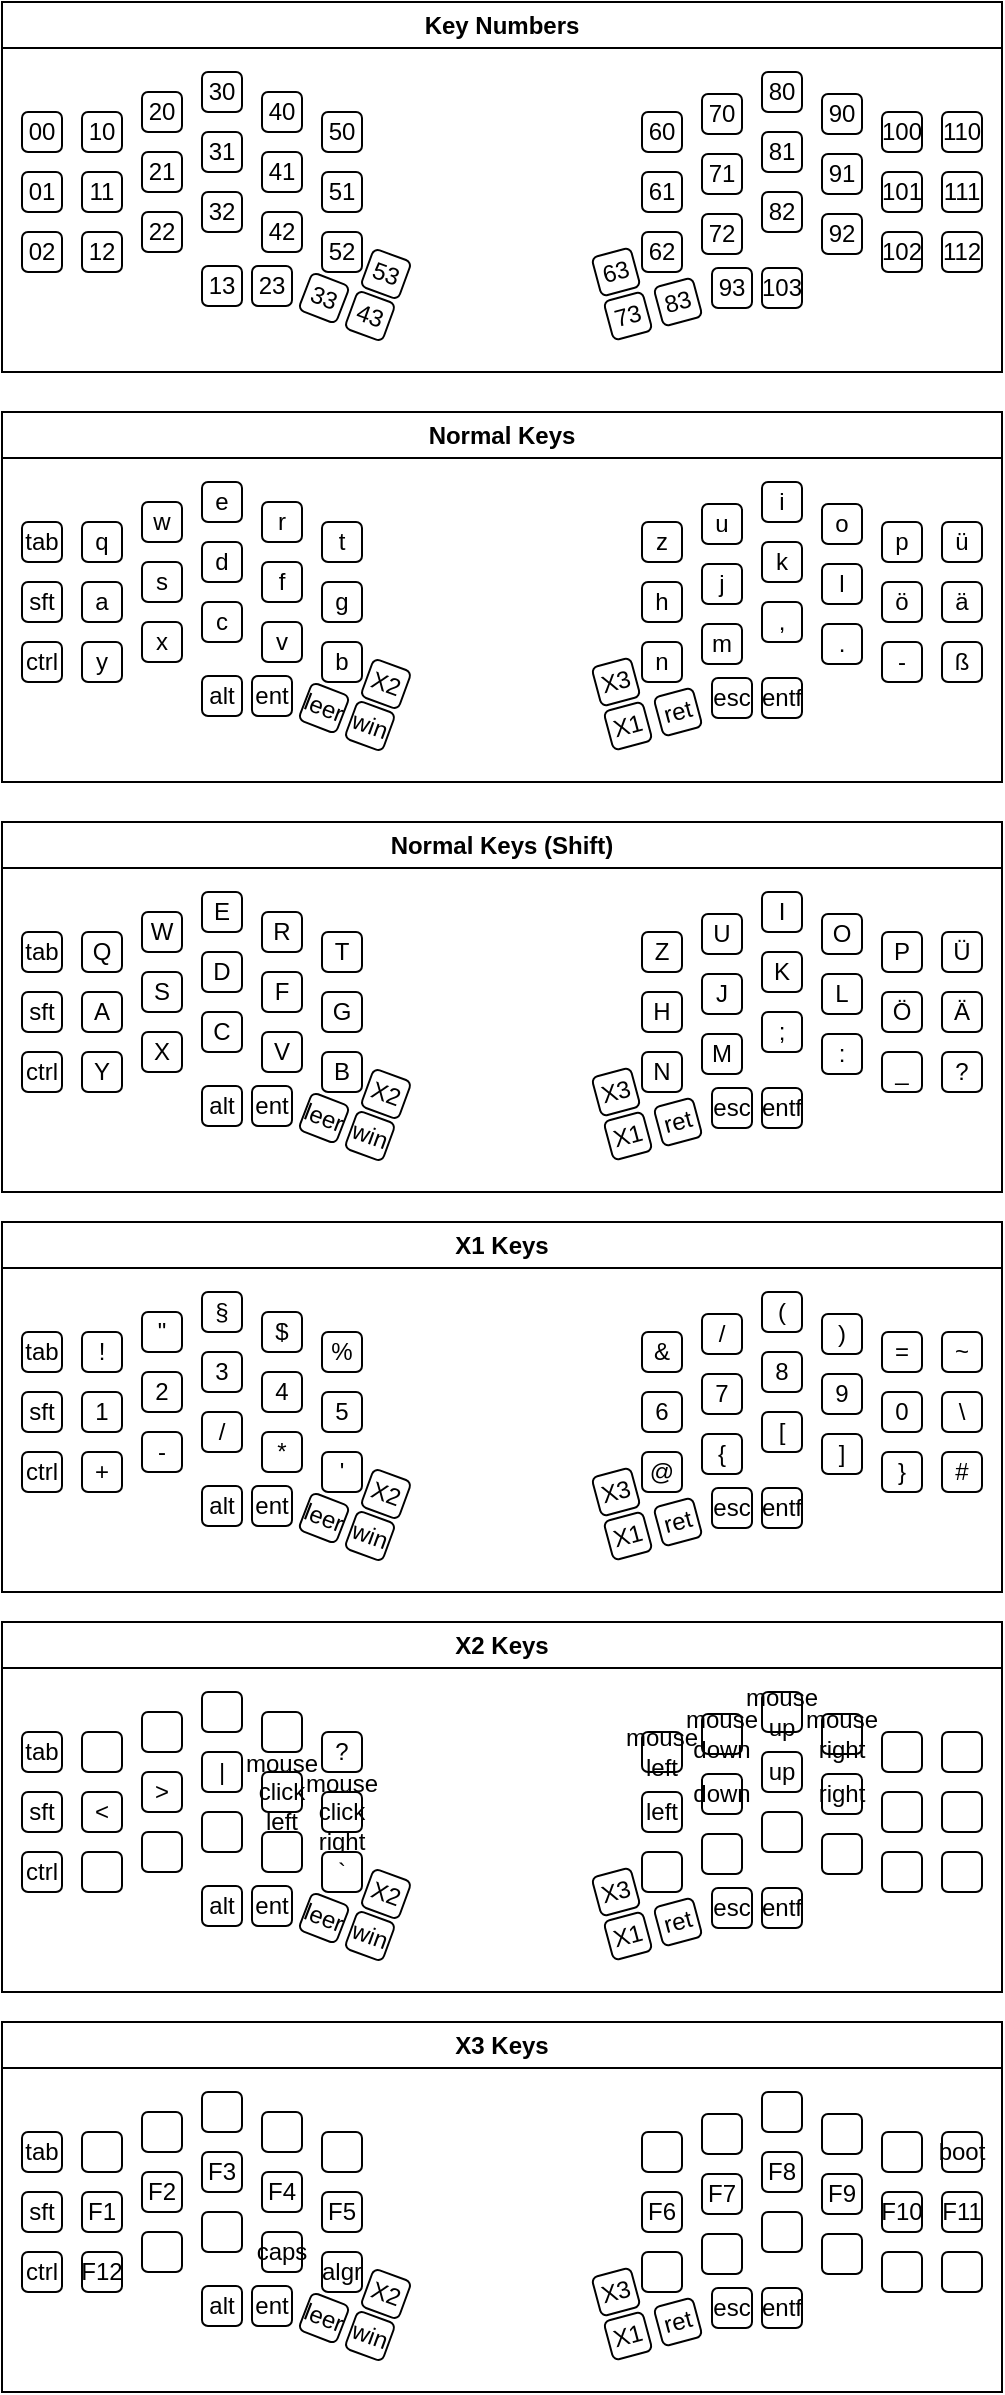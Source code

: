 <mxfile version="24.7.17">
  <diagram name="Seite-1" id="BwWSjgC5T47APvqHQiNK">
    <mxGraphModel dx="2312" dy="1229" grid="1" gridSize="10" guides="1" tooltips="1" connect="1" arrows="1" fold="1" page="1" pageScale="1" pageWidth="827" pageHeight="1169" math="0" shadow="0">
      <root>
        <mxCell id="0" />
        <mxCell id="1" parent="0" />
        <mxCell id="M8wt59Q788u70opCONE7-1" value="00" style="rounded=1;whiteSpace=wrap;html=1;" parent="1" vertex="1">
          <mxGeometry x="20" y="65" width="20" height="20" as="geometry" />
        </mxCell>
        <mxCell id="M8wt59Q788u70opCONE7-2" value="01" style="rounded=1;whiteSpace=wrap;html=1;" parent="1" vertex="1">
          <mxGeometry x="20" y="95" width="20" height="20" as="geometry" />
        </mxCell>
        <mxCell id="M8wt59Q788u70opCONE7-3" value="02" style="rounded=1;whiteSpace=wrap;html=1;" parent="1" vertex="1">
          <mxGeometry x="20" y="125" width="20" height="20" as="geometry" />
        </mxCell>
        <mxCell id="M8wt59Q788u70opCONE7-4" value="10" style="rounded=1;whiteSpace=wrap;html=1;" parent="1" vertex="1">
          <mxGeometry x="50" y="65" width="20" height="20" as="geometry" />
        </mxCell>
        <mxCell id="M8wt59Q788u70opCONE7-5" value="11" style="rounded=1;whiteSpace=wrap;html=1;" parent="1" vertex="1">
          <mxGeometry x="50" y="95" width="20" height="20" as="geometry" />
        </mxCell>
        <mxCell id="M8wt59Q788u70opCONE7-6" value="12" style="rounded=1;whiteSpace=wrap;html=1;" parent="1" vertex="1">
          <mxGeometry x="50" y="125" width="20" height="20" as="geometry" />
        </mxCell>
        <mxCell id="M8wt59Q788u70opCONE7-7" value="20" style="rounded=1;whiteSpace=wrap;html=1;" parent="1" vertex="1">
          <mxGeometry x="80" y="55" width="20" height="20" as="geometry" />
        </mxCell>
        <mxCell id="M8wt59Q788u70opCONE7-8" value="21" style="rounded=1;whiteSpace=wrap;html=1;" parent="1" vertex="1">
          <mxGeometry x="80" y="85" width="20" height="20" as="geometry" />
        </mxCell>
        <mxCell id="M8wt59Q788u70opCONE7-9" value="22" style="rounded=1;whiteSpace=wrap;html=1;" parent="1" vertex="1">
          <mxGeometry x="80" y="115" width="20" height="20" as="geometry" />
        </mxCell>
        <mxCell id="M8wt59Q788u70opCONE7-10" value="30" style="rounded=1;whiteSpace=wrap;html=1;" parent="1" vertex="1">
          <mxGeometry x="110" y="45" width="20" height="20" as="geometry" />
        </mxCell>
        <mxCell id="M8wt59Q788u70opCONE7-11" value="31" style="rounded=1;whiteSpace=wrap;html=1;" parent="1" vertex="1">
          <mxGeometry x="110" y="75" width="20" height="20" as="geometry" />
        </mxCell>
        <mxCell id="M8wt59Q788u70opCONE7-12" value="32" style="rounded=1;whiteSpace=wrap;html=1;" parent="1" vertex="1">
          <mxGeometry x="110" y="105" width="20" height="20" as="geometry" />
        </mxCell>
        <mxCell id="M8wt59Q788u70opCONE7-13" value="40" style="rounded=1;whiteSpace=wrap;html=1;" parent="1" vertex="1">
          <mxGeometry x="140" y="55" width="20" height="20" as="geometry" />
        </mxCell>
        <mxCell id="M8wt59Q788u70opCONE7-14" value="41" style="rounded=1;whiteSpace=wrap;html=1;" parent="1" vertex="1">
          <mxGeometry x="140" y="85" width="20" height="20" as="geometry" />
        </mxCell>
        <mxCell id="M8wt59Q788u70opCONE7-15" value="42" style="rounded=1;whiteSpace=wrap;html=1;" parent="1" vertex="1">
          <mxGeometry x="140" y="115" width="20" height="20" as="geometry" />
        </mxCell>
        <mxCell id="M8wt59Q788u70opCONE7-16" value="50" style="rounded=1;whiteSpace=wrap;html=1;" parent="1" vertex="1">
          <mxGeometry x="170" y="65" width="20" height="20" as="geometry" />
        </mxCell>
        <mxCell id="M8wt59Q788u70opCONE7-17" value="51" style="rounded=1;whiteSpace=wrap;html=1;" parent="1" vertex="1">
          <mxGeometry x="170" y="95" width="20" height="20" as="geometry" />
        </mxCell>
        <mxCell id="M8wt59Q788u70opCONE7-18" value="52" style="rounded=1;whiteSpace=wrap;html=1;" parent="1" vertex="1">
          <mxGeometry x="170" y="125" width="20" height="20" as="geometry" />
        </mxCell>
        <mxCell id="43rrnaiXcnSbrRM4kopp-1" value="53" style="rounded=1;whiteSpace=wrap;html=1;rotation=20.1;" parent="1" vertex="1">
          <mxGeometry x="192" y="136" width="20" height="20" as="geometry" />
        </mxCell>
        <mxCell id="43rrnaiXcnSbrRM4kopp-2" value="33" style="rounded=1;whiteSpace=wrap;html=1;rotation=21.1;" parent="1" vertex="1">
          <mxGeometry x="161" y="148" width="20" height="20" as="geometry" />
        </mxCell>
        <mxCell id="43rrnaiXcnSbrRM4kopp-3" value="43" style="rounded=1;whiteSpace=wrap;html=1;rotation=20.1;" parent="1" vertex="1">
          <mxGeometry x="184" y="157" width="20" height="20" as="geometry" />
        </mxCell>
        <mxCell id="43rrnaiXcnSbrRM4kopp-4" value="23" style="rounded=1;whiteSpace=wrap;html=1;rotation=0;" parent="1" vertex="1">
          <mxGeometry x="135" y="142" width="20" height="20" as="geometry" />
        </mxCell>
        <mxCell id="43rrnaiXcnSbrRM4kopp-5" value="13" style="rounded=1;whiteSpace=wrap;html=1;rotation=0;" parent="1" vertex="1">
          <mxGeometry x="110" y="142" width="20" height="20" as="geometry" />
        </mxCell>
        <mxCell id="43rrnaiXcnSbrRM4kopp-6" value="100" style="rounded=1;whiteSpace=wrap;html=1;movable=1;resizable=1;rotatable=1;deletable=1;editable=1;locked=0;connectable=1;" parent="1" vertex="1">
          <mxGeometry x="450" y="65" width="20" height="20" as="geometry" />
        </mxCell>
        <mxCell id="43rrnaiXcnSbrRM4kopp-7" value="101" style="rounded=1;whiteSpace=wrap;html=1;movable=1;resizable=1;rotatable=1;deletable=1;editable=1;locked=0;connectable=1;" parent="1" vertex="1">
          <mxGeometry x="450" y="95" width="20" height="20" as="geometry" />
        </mxCell>
        <mxCell id="43rrnaiXcnSbrRM4kopp-8" value="102" style="rounded=1;whiteSpace=wrap;html=1;movable=1;resizable=1;rotatable=1;deletable=1;editable=1;locked=0;connectable=1;" parent="1" vertex="1">
          <mxGeometry x="450" y="125" width="20" height="20" as="geometry" />
        </mxCell>
        <mxCell id="43rrnaiXcnSbrRM4kopp-9" value="110" style="rounded=1;whiteSpace=wrap;html=1;movable=1;resizable=1;rotatable=1;deletable=1;editable=1;locked=0;connectable=1;" parent="1" vertex="1">
          <mxGeometry x="480" y="65" width="20" height="20" as="geometry" />
        </mxCell>
        <mxCell id="43rrnaiXcnSbrRM4kopp-10" value="111" style="rounded=1;whiteSpace=wrap;html=1;movable=1;resizable=1;rotatable=1;deletable=1;editable=1;locked=0;connectable=1;" parent="1" vertex="1">
          <mxGeometry x="480" y="95" width="20" height="20" as="geometry" />
        </mxCell>
        <mxCell id="43rrnaiXcnSbrRM4kopp-11" value="112" style="rounded=1;whiteSpace=wrap;html=1;movable=1;resizable=1;rotatable=1;deletable=1;editable=1;locked=0;connectable=1;" parent="1" vertex="1">
          <mxGeometry x="480" y="125" width="20" height="20" as="geometry" />
        </mxCell>
        <mxCell id="43rrnaiXcnSbrRM4kopp-29" value="90" style="rounded=1;whiteSpace=wrap;html=1;movable=1;resizable=1;rotatable=1;deletable=1;editable=1;locked=0;connectable=1;" parent="1" vertex="1">
          <mxGeometry x="420" y="56" width="20" height="20" as="geometry" />
        </mxCell>
        <mxCell id="43rrnaiXcnSbrRM4kopp-30" value="91" style="rounded=1;whiteSpace=wrap;html=1;movable=1;resizable=1;rotatable=1;deletable=1;editable=1;locked=0;connectable=1;" parent="1" vertex="1">
          <mxGeometry x="420" y="86" width="20" height="20" as="geometry" />
        </mxCell>
        <mxCell id="43rrnaiXcnSbrRM4kopp-31" value="92" style="rounded=1;whiteSpace=wrap;html=1;movable=1;resizable=1;rotatable=1;deletable=1;editable=1;locked=0;connectable=1;" parent="1" vertex="1">
          <mxGeometry x="420" y="116" width="20" height="20" as="geometry" />
        </mxCell>
        <mxCell id="43rrnaiXcnSbrRM4kopp-32" value="80" style="rounded=1;whiteSpace=wrap;html=1;movable=1;resizable=1;rotatable=1;deletable=1;editable=1;locked=0;connectable=1;" parent="1" vertex="1">
          <mxGeometry x="390" y="45" width="20" height="20" as="geometry" />
        </mxCell>
        <mxCell id="43rrnaiXcnSbrRM4kopp-33" value="81" style="rounded=1;whiteSpace=wrap;html=1;movable=1;resizable=1;rotatable=1;deletable=1;editable=1;locked=0;connectable=1;" parent="1" vertex="1">
          <mxGeometry x="390" y="75" width="20" height="20" as="geometry" />
        </mxCell>
        <mxCell id="43rrnaiXcnSbrRM4kopp-34" value="82" style="rounded=1;whiteSpace=wrap;html=1;movable=1;resizable=1;rotatable=1;deletable=1;editable=1;locked=0;connectable=1;" parent="1" vertex="1">
          <mxGeometry x="390" y="105" width="20" height="20" as="geometry" />
        </mxCell>
        <mxCell id="43rrnaiXcnSbrRM4kopp-35" value="70" style="rounded=1;whiteSpace=wrap;html=1;movable=1;resizable=1;rotatable=1;deletable=1;editable=1;locked=0;connectable=1;" parent="1" vertex="1">
          <mxGeometry x="360" y="56" width="20" height="20" as="geometry" />
        </mxCell>
        <mxCell id="43rrnaiXcnSbrRM4kopp-36" value="71" style="rounded=1;whiteSpace=wrap;html=1;movable=1;resizable=1;rotatable=1;deletable=1;editable=1;locked=0;connectable=1;" parent="1" vertex="1">
          <mxGeometry x="360" y="86" width="20" height="20" as="geometry" />
        </mxCell>
        <mxCell id="43rrnaiXcnSbrRM4kopp-37" value="72" style="rounded=1;whiteSpace=wrap;html=1;movable=1;resizable=1;rotatable=1;deletable=1;editable=1;locked=0;connectable=1;" parent="1" vertex="1">
          <mxGeometry x="360" y="116" width="20" height="20" as="geometry" />
        </mxCell>
        <mxCell id="43rrnaiXcnSbrRM4kopp-38" value="60" style="rounded=1;whiteSpace=wrap;html=1;movable=1;resizable=1;rotatable=1;deletable=1;editable=1;locked=0;connectable=1;" parent="1" vertex="1">
          <mxGeometry x="330" y="65" width="20" height="20" as="geometry" />
        </mxCell>
        <mxCell id="43rrnaiXcnSbrRM4kopp-39" value="61" style="rounded=1;whiteSpace=wrap;html=1;movable=1;resizable=1;rotatable=1;deletable=1;editable=1;locked=0;connectable=1;" parent="1" vertex="1">
          <mxGeometry x="330" y="95" width="20" height="20" as="geometry" />
        </mxCell>
        <mxCell id="43rrnaiXcnSbrRM4kopp-40" value="62" style="rounded=1;whiteSpace=wrap;html=1;movable=1;resizable=1;rotatable=1;deletable=1;editable=1;locked=0;connectable=1;" parent="1" vertex="1">
          <mxGeometry x="330" y="125" width="20" height="20" as="geometry" />
        </mxCell>
        <mxCell id="43rrnaiXcnSbrRM4kopp-41" value="63" style="rounded=1;whiteSpace=wrap;html=1;movable=1;resizable=1;rotatable=1;deletable=1;editable=1;locked=0;connectable=1;rotation=-15;" parent="1" vertex="1">
          <mxGeometry x="307" y="135" width="20" height="20" as="geometry" />
        </mxCell>
        <mxCell id="43rrnaiXcnSbrRM4kopp-42" value="73" style="rounded=1;whiteSpace=wrap;html=1;movable=1;resizable=1;rotatable=1;deletable=1;editable=1;locked=0;connectable=1;rotation=-15;" parent="1" vertex="1">
          <mxGeometry x="313" y="157" width="20" height="20" as="geometry" />
        </mxCell>
        <mxCell id="43rrnaiXcnSbrRM4kopp-43" value="83" style="rounded=1;whiteSpace=wrap;html=1;movable=1;resizable=1;rotatable=1;deletable=1;editable=1;locked=0;connectable=1;rotation=-15;" parent="1" vertex="1">
          <mxGeometry x="338" y="150" width="20" height="20" as="geometry" />
        </mxCell>
        <mxCell id="43rrnaiXcnSbrRM4kopp-44" value="93" style="rounded=1;whiteSpace=wrap;html=1;movable=1;resizable=1;rotatable=1;deletable=1;editable=1;locked=0;connectable=1;rotation=0;" parent="1" vertex="1">
          <mxGeometry x="365" y="143" width="20" height="20" as="geometry" />
        </mxCell>
        <mxCell id="43rrnaiXcnSbrRM4kopp-45" value="103" style="rounded=1;whiteSpace=wrap;html=1;movable=1;resizable=1;rotatable=1;deletable=1;editable=1;locked=0;connectable=1;rotation=0;" parent="1" vertex="1">
          <mxGeometry x="390" y="143" width="20" height="20" as="geometry" />
        </mxCell>
        <mxCell id="43rrnaiXcnSbrRM4kopp-47" value="Key Numbers" style="swimlane;whiteSpace=wrap;html=1;" parent="1" vertex="1">
          <mxGeometry x="10" y="10" width="500" height="185" as="geometry" />
        </mxCell>
        <mxCell id="43rrnaiXcnSbrRM4kopp-49" value="tab" style="rounded=1;whiteSpace=wrap;html=1;" parent="1" vertex="1">
          <mxGeometry x="20" y="270" width="20" height="20" as="geometry" />
        </mxCell>
        <mxCell id="43rrnaiXcnSbrRM4kopp-50" value="sft" style="rounded=1;whiteSpace=wrap;html=1;" parent="1" vertex="1">
          <mxGeometry x="20" y="300" width="20" height="20" as="geometry" />
        </mxCell>
        <mxCell id="43rrnaiXcnSbrRM4kopp-51" value="ctrl" style="rounded=1;whiteSpace=wrap;html=1;" parent="1" vertex="1">
          <mxGeometry x="20" y="330" width="20" height="20" as="geometry" />
        </mxCell>
        <mxCell id="43rrnaiXcnSbrRM4kopp-52" value="q" style="rounded=1;whiteSpace=wrap;html=1;" parent="1" vertex="1">
          <mxGeometry x="50" y="270" width="20" height="20" as="geometry" />
        </mxCell>
        <mxCell id="43rrnaiXcnSbrRM4kopp-53" value="a" style="rounded=1;whiteSpace=wrap;html=1;" parent="1" vertex="1">
          <mxGeometry x="50" y="300" width="20" height="20" as="geometry" />
        </mxCell>
        <mxCell id="43rrnaiXcnSbrRM4kopp-54" value="y" style="rounded=1;whiteSpace=wrap;html=1;" parent="1" vertex="1">
          <mxGeometry x="50" y="330" width="20" height="20" as="geometry" />
        </mxCell>
        <mxCell id="43rrnaiXcnSbrRM4kopp-55" value="w" style="rounded=1;whiteSpace=wrap;html=1;" parent="1" vertex="1">
          <mxGeometry x="80" y="260" width="20" height="20" as="geometry" />
        </mxCell>
        <mxCell id="43rrnaiXcnSbrRM4kopp-56" value="s" style="rounded=1;whiteSpace=wrap;html=1;" parent="1" vertex="1">
          <mxGeometry x="80" y="290" width="20" height="20" as="geometry" />
        </mxCell>
        <mxCell id="43rrnaiXcnSbrRM4kopp-57" value="x" style="rounded=1;whiteSpace=wrap;html=1;" parent="1" vertex="1">
          <mxGeometry x="80" y="320" width="20" height="20" as="geometry" />
        </mxCell>
        <mxCell id="43rrnaiXcnSbrRM4kopp-58" value="e" style="rounded=1;whiteSpace=wrap;html=1;" parent="1" vertex="1">
          <mxGeometry x="110" y="250" width="20" height="20" as="geometry" />
        </mxCell>
        <mxCell id="43rrnaiXcnSbrRM4kopp-59" value="d" style="rounded=1;whiteSpace=wrap;html=1;" parent="1" vertex="1">
          <mxGeometry x="110" y="280" width="20" height="20" as="geometry" />
        </mxCell>
        <mxCell id="43rrnaiXcnSbrRM4kopp-60" value="c" style="rounded=1;whiteSpace=wrap;html=1;" parent="1" vertex="1">
          <mxGeometry x="110" y="310" width="20" height="20" as="geometry" />
        </mxCell>
        <mxCell id="43rrnaiXcnSbrRM4kopp-61" value="r" style="rounded=1;whiteSpace=wrap;html=1;" parent="1" vertex="1">
          <mxGeometry x="140" y="260" width="20" height="20" as="geometry" />
        </mxCell>
        <mxCell id="43rrnaiXcnSbrRM4kopp-62" value="f" style="rounded=1;whiteSpace=wrap;html=1;" parent="1" vertex="1">
          <mxGeometry x="140" y="290" width="20" height="20" as="geometry" />
        </mxCell>
        <mxCell id="43rrnaiXcnSbrRM4kopp-63" value="v" style="rounded=1;whiteSpace=wrap;html=1;" parent="1" vertex="1">
          <mxGeometry x="140" y="320" width="20" height="20" as="geometry" />
        </mxCell>
        <mxCell id="43rrnaiXcnSbrRM4kopp-64" value="t" style="rounded=1;whiteSpace=wrap;html=1;" parent="1" vertex="1">
          <mxGeometry x="170" y="270" width="20" height="20" as="geometry" />
        </mxCell>
        <mxCell id="43rrnaiXcnSbrRM4kopp-65" value="g" style="rounded=1;whiteSpace=wrap;html=1;" parent="1" vertex="1">
          <mxGeometry x="170" y="300" width="20" height="20" as="geometry" />
        </mxCell>
        <mxCell id="43rrnaiXcnSbrRM4kopp-66" value="b" style="rounded=1;whiteSpace=wrap;html=1;" parent="1" vertex="1">
          <mxGeometry x="170" y="330" width="20" height="20" as="geometry" />
        </mxCell>
        <mxCell id="43rrnaiXcnSbrRM4kopp-67" value="X2" style="rounded=1;whiteSpace=wrap;html=1;rotation=20.1;" parent="1" vertex="1">
          <mxGeometry x="192" y="341" width="20" height="20" as="geometry" />
        </mxCell>
        <mxCell id="43rrnaiXcnSbrRM4kopp-68" value="leer" style="rounded=1;whiteSpace=wrap;html=1;rotation=21.1;" parent="1" vertex="1">
          <mxGeometry x="161" y="353" width="20" height="20" as="geometry" />
        </mxCell>
        <mxCell id="43rrnaiXcnSbrRM4kopp-69" value="win" style="rounded=1;whiteSpace=wrap;html=1;rotation=20.1;" parent="1" vertex="1">
          <mxGeometry x="184" y="362" width="20" height="20" as="geometry" />
        </mxCell>
        <mxCell id="43rrnaiXcnSbrRM4kopp-70" value="ent" style="rounded=1;whiteSpace=wrap;html=1;rotation=0;" parent="1" vertex="1">
          <mxGeometry x="135" y="347" width="20" height="20" as="geometry" />
        </mxCell>
        <mxCell id="43rrnaiXcnSbrRM4kopp-71" value="alt" style="rounded=1;whiteSpace=wrap;html=1;rotation=0;" parent="1" vertex="1">
          <mxGeometry x="110" y="347" width="20" height="20" as="geometry" />
        </mxCell>
        <mxCell id="43rrnaiXcnSbrRM4kopp-72" value="p" style="rounded=1;whiteSpace=wrap;html=1;movable=1;resizable=1;rotatable=1;deletable=1;editable=1;locked=0;connectable=1;" parent="1" vertex="1">
          <mxGeometry x="450" y="270" width="20" height="20" as="geometry" />
        </mxCell>
        <mxCell id="43rrnaiXcnSbrRM4kopp-73" value="ö" style="rounded=1;whiteSpace=wrap;html=1;movable=1;resizable=1;rotatable=1;deletable=1;editable=1;locked=0;connectable=1;" parent="1" vertex="1">
          <mxGeometry x="450" y="300" width="20" height="20" as="geometry" />
        </mxCell>
        <mxCell id="43rrnaiXcnSbrRM4kopp-74" value="-" style="rounded=1;whiteSpace=wrap;html=1;movable=1;resizable=1;rotatable=1;deletable=1;editable=1;locked=0;connectable=1;" parent="1" vertex="1">
          <mxGeometry x="450" y="330" width="20" height="20" as="geometry" />
        </mxCell>
        <mxCell id="43rrnaiXcnSbrRM4kopp-75" value="ü" style="rounded=1;whiteSpace=wrap;html=1;movable=1;resizable=1;rotatable=1;deletable=1;editable=1;locked=0;connectable=1;" parent="1" vertex="1">
          <mxGeometry x="480" y="270" width="20" height="20" as="geometry" />
        </mxCell>
        <mxCell id="43rrnaiXcnSbrRM4kopp-76" value="ä" style="rounded=1;whiteSpace=wrap;html=1;movable=1;resizable=1;rotatable=1;deletable=1;editable=1;locked=0;connectable=1;" parent="1" vertex="1">
          <mxGeometry x="480" y="300" width="20" height="20" as="geometry" />
        </mxCell>
        <mxCell id="43rrnaiXcnSbrRM4kopp-77" value="ß" style="rounded=1;whiteSpace=wrap;html=1;movable=1;resizable=1;rotatable=1;deletable=1;editable=1;locked=0;connectable=1;" parent="1" vertex="1">
          <mxGeometry x="480" y="330" width="20" height="20" as="geometry" />
        </mxCell>
        <mxCell id="43rrnaiXcnSbrRM4kopp-78" value="o" style="rounded=1;whiteSpace=wrap;html=1;movable=1;resizable=1;rotatable=1;deletable=1;editable=1;locked=0;connectable=1;" parent="1" vertex="1">
          <mxGeometry x="420" y="261" width="20" height="20" as="geometry" />
        </mxCell>
        <mxCell id="43rrnaiXcnSbrRM4kopp-79" value="l" style="rounded=1;whiteSpace=wrap;html=1;movable=1;resizable=1;rotatable=1;deletable=1;editable=1;locked=0;connectable=1;" parent="1" vertex="1">
          <mxGeometry x="420" y="291" width="20" height="20" as="geometry" />
        </mxCell>
        <mxCell id="43rrnaiXcnSbrRM4kopp-80" value="." style="rounded=1;whiteSpace=wrap;html=1;movable=1;resizable=1;rotatable=1;deletable=1;editable=1;locked=0;connectable=1;" parent="1" vertex="1">
          <mxGeometry x="420" y="321" width="20" height="20" as="geometry" />
        </mxCell>
        <mxCell id="43rrnaiXcnSbrRM4kopp-81" value="i" style="rounded=1;whiteSpace=wrap;html=1;movable=1;resizable=1;rotatable=1;deletable=1;editable=1;locked=0;connectable=1;" parent="1" vertex="1">
          <mxGeometry x="390" y="250" width="20" height="20" as="geometry" />
        </mxCell>
        <mxCell id="43rrnaiXcnSbrRM4kopp-82" value="k" style="rounded=1;whiteSpace=wrap;html=1;movable=1;resizable=1;rotatable=1;deletable=1;editable=1;locked=0;connectable=1;" parent="1" vertex="1">
          <mxGeometry x="390" y="280" width="20" height="20" as="geometry" />
        </mxCell>
        <mxCell id="43rrnaiXcnSbrRM4kopp-83" value="," style="rounded=1;whiteSpace=wrap;html=1;movable=1;resizable=1;rotatable=1;deletable=1;editable=1;locked=0;connectable=1;" parent="1" vertex="1">
          <mxGeometry x="390" y="310" width="20" height="20" as="geometry" />
        </mxCell>
        <mxCell id="43rrnaiXcnSbrRM4kopp-84" value="u" style="rounded=1;whiteSpace=wrap;html=1;movable=1;resizable=1;rotatable=1;deletable=1;editable=1;locked=0;connectable=1;" parent="1" vertex="1">
          <mxGeometry x="360" y="261" width="20" height="20" as="geometry" />
        </mxCell>
        <mxCell id="43rrnaiXcnSbrRM4kopp-85" value="j" style="rounded=1;whiteSpace=wrap;html=1;movable=1;resizable=1;rotatable=1;deletable=1;editable=1;locked=0;connectable=1;" parent="1" vertex="1">
          <mxGeometry x="360" y="291" width="20" height="20" as="geometry" />
        </mxCell>
        <mxCell id="43rrnaiXcnSbrRM4kopp-86" value="m" style="rounded=1;whiteSpace=wrap;html=1;movable=1;resizable=1;rotatable=1;deletable=1;editable=1;locked=0;connectable=1;" parent="1" vertex="1">
          <mxGeometry x="360" y="321" width="20" height="20" as="geometry" />
        </mxCell>
        <mxCell id="43rrnaiXcnSbrRM4kopp-87" value="z" style="rounded=1;whiteSpace=wrap;html=1;movable=1;resizable=1;rotatable=1;deletable=1;editable=1;locked=0;connectable=1;" parent="1" vertex="1">
          <mxGeometry x="330" y="270" width="20" height="20" as="geometry" />
        </mxCell>
        <mxCell id="43rrnaiXcnSbrRM4kopp-88" value="h" style="rounded=1;whiteSpace=wrap;html=1;movable=1;resizable=1;rotatable=1;deletable=1;editable=1;locked=0;connectable=1;" parent="1" vertex="1">
          <mxGeometry x="330" y="300" width="20" height="20" as="geometry" />
        </mxCell>
        <mxCell id="43rrnaiXcnSbrRM4kopp-89" value="n" style="rounded=1;whiteSpace=wrap;html=1;movable=1;resizable=1;rotatable=1;deletable=1;editable=1;locked=0;connectable=1;" parent="1" vertex="1">
          <mxGeometry x="330" y="330" width="20" height="20" as="geometry" />
        </mxCell>
        <mxCell id="43rrnaiXcnSbrRM4kopp-90" value="X3" style="rounded=1;whiteSpace=wrap;html=1;movable=1;resizable=1;rotatable=1;deletable=1;editable=1;locked=0;connectable=1;rotation=-15;" parent="1" vertex="1">
          <mxGeometry x="307" y="340" width="20" height="20" as="geometry" />
        </mxCell>
        <mxCell id="43rrnaiXcnSbrRM4kopp-91" value="X1" style="rounded=1;whiteSpace=wrap;html=1;movable=1;resizable=1;rotatable=1;deletable=1;editable=1;locked=0;connectable=1;rotation=-15;" parent="1" vertex="1">
          <mxGeometry x="313" y="362" width="20" height="20" as="geometry" />
        </mxCell>
        <mxCell id="43rrnaiXcnSbrRM4kopp-92" value="ret" style="rounded=1;whiteSpace=wrap;html=1;movable=1;resizable=1;rotatable=1;deletable=1;editable=1;locked=0;connectable=1;rotation=-15;" parent="1" vertex="1">
          <mxGeometry x="338" y="355" width="20" height="20" as="geometry" />
        </mxCell>
        <mxCell id="43rrnaiXcnSbrRM4kopp-93" value="esc" style="rounded=1;whiteSpace=wrap;html=1;movable=1;resizable=1;rotatable=1;deletable=1;editable=1;locked=0;connectable=1;rotation=0;" parent="1" vertex="1">
          <mxGeometry x="365" y="348" width="20" height="20" as="geometry" />
        </mxCell>
        <mxCell id="43rrnaiXcnSbrRM4kopp-94" value="entf" style="rounded=1;whiteSpace=wrap;html=1;movable=1;resizable=1;rotatable=1;deletable=1;editable=1;locked=0;connectable=1;rotation=0;" parent="1" vertex="1">
          <mxGeometry x="390" y="348" width="20" height="20" as="geometry" />
        </mxCell>
        <mxCell id="43rrnaiXcnSbrRM4kopp-95" value="Normal Keys" style="swimlane;whiteSpace=wrap;html=1;" parent="1" vertex="1">
          <mxGeometry x="10" y="215" width="500" height="185" as="geometry" />
        </mxCell>
        <mxCell id="43rrnaiXcnSbrRM4kopp-98" value="tab" style="rounded=1;whiteSpace=wrap;html=1;" parent="1" vertex="1">
          <mxGeometry x="20" y="475" width="20" height="20" as="geometry" />
        </mxCell>
        <mxCell id="43rrnaiXcnSbrRM4kopp-99" value="sft" style="rounded=1;whiteSpace=wrap;html=1;" parent="1" vertex="1">
          <mxGeometry x="20" y="505" width="20" height="20" as="geometry" />
        </mxCell>
        <mxCell id="43rrnaiXcnSbrRM4kopp-100" value="ctrl" style="rounded=1;whiteSpace=wrap;html=1;" parent="1" vertex="1">
          <mxGeometry x="20" y="535" width="20" height="20" as="geometry" />
        </mxCell>
        <mxCell id="43rrnaiXcnSbrRM4kopp-101" value="Q" style="rounded=1;whiteSpace=wrap;html=1;" parent="1" vertex="1">
          <mxGeometry x="50" y="475" width="20" height="20" as="geometry" />
        </mxCell>
        <mxCell id="43rrnaiXcnSbrRM4kopp-102" value="A" style="rounded=1;whiteSpace=wrap;html=1;" parent="1" vertex="1">
          <mxGeometry x="50" y="505" width="20" height="20" as="geometry" />
        </mxCell>
        <mxCell id="43rrnaiXcnSbrRM4kopp-103" value="Y" style="rounded=1;whiteSpace=wrap;html=1;" parent="1" vertex="1">
          <mxGeometry x="50" y="535" width="20" height="20" as="geometry" />
        </mxCell>
        <mxCell id="43rrnaiXcnSbrRM4kopp-104" value="W" style="rounded=1;whiteSpace=wrap;html=1;" parent="1" vertex="1">
          <mxGeometry x="80" y="465" width="20" height="20" as="geometry" />
        </mxCell>
        <mxCell id="43rrnaiXcnSbrRM4kopp-105" value="S" style="rounded=1;whiteSpace=wrap;html=1;" parent="1" vertex="1">
          <mxGeometry x="80" y="495" width="20" height="20" as="geometry" />
        </mxCell>
        <mxCell id="43rrnaiXcnSbrRM4kopp-106" value="X" style="rounded=1;whiteSpace=wrap;html=1;" parent="1" vertex="1">
          <mxGeometry x="80" y="525" width="20" height="20" as="geometry" />
        </mxCell>
        <mxCell id="43rrnaiXcnSbrRM4kopp-107" value="E" style="rounded=1;whiteSpace=wrap;html=1;" parent="1" vertex="1">
          <mxGeometry x="110" y="455" width="20" height="20" as="geometry" />
        </mxCell>
        <mxCell id="43rrnaiXcnSbrRM4kopp-108" value="D" style="rounded=1;whiteSpace=wrap;html=1;" parent="1" vertex="1">
          <mxGeometry x="110" y="485" width="20" height="20" as="geometry" />
        </mxCell>
        <mxCell id="43rrnaiXcnSbrRM4kopp-109" value="C" style="rounded=1;whiteSpace=wrap;html=1;" parent="1" vertex="1">
          <mxGeometry x="110" y="515" width="20" height="20" as="geometry" />
        </mxCell>
        <mxCell id="43rrnaiXcnSbrRM4kopp-110" value="R" style="rounded=1;whiteSpace=wrap;html=1;" parent="1" vertex="1">
          <mxGeometry x="140" y="465" width="20" height="20" as="geometry" />
        </mxCell>
        <mxCell id="43rrnaiXcnSbrRM4kopp-111" value="F" style="rounded=1;whiteSpace=wrap;html=1;" parent="1" vertex="1">
          <mxGeometry x="140" y="495" width="20" height="20" as="geometry" />
        </mxCell>
        <mxCell id="43rrnaiXcnSbrRM4kopp-112" value="V" style="rounded=1;whiteSpace=wrap;html=1;" parent="1" vertex="1">
          <mxGeometry x="140" y="525" width="20" height="20" as="geometry" />
        </mxCell>
        <mxCell id="43rrnaiXcnSbrRM4kopp-113" value="T" style="rounded=1;whiteSpace=wrap;html=1;" parent="1" vertex="1">
          <mxGeometry x="170" y="475" width="20" height="20" as="geometry" />
        </mxCell>
        <mxCell id="43rrnaiXcnSbrRM4kopp-114" value="G" style="rounded=1;whiteSpace=wrap;html=1;" parent="1" vertex="1">
          <mxGeometry x="170" y="505" width="20" height="20" as="geometry" />
        </mxCell>
        <mxCell id="43rrnaiXcnSbrRM4kopp-115" value="B" style="rounded=1;whiteSpace=wrap;html=1;" parent="1" vertex="1">
          <mxGeometry x="170" y="535" width="20" height="20" as="geometry" />
        </mxCell>
        <mxCell id="43rrnaiXcnSbrRM4kopp-116" value="X2" style="rounded=1;whiteSpace=wrap;html=1;rotation=20.1;" parent="1" vertex="1">
          <mxGeometry x="192" y="546" width="20" height="20" as="geometry" />
        </mxCell>
        <mxCell id="43rrnaiXcnSbrRM4kopp-117" value="leer" style="rounded=1;whiteSpace=wrap;html=1;rotation=21.1;" parent="1" vertex="1">
          <mxGeometry x="161" y="558" width="20" height="20" as="geometry" />
        </mxCell>
        <mxCell id="43rrnaiXcnSbrRM4kopp-118" value="win" style="rounded=1;whiteSpace=wrap;html=1;rotation=20.1;" parent="1" vertex="1">
          <mxGeometry x="184" y="567" width="20" height="20" as="geometry" />
        </mxCell>
        <mxCell id="43rrnaiXcnSbrRM4kopp-119" value="ent" style="rounded=1;whiteSpace=wrap;html=1;rotation=0;" parent="1" vertex="1">
          <mxGeometry x="135" y="552" width="20" height="20" as="geometry" />
        </mxCell>
        <mxCell id="43rrnaiXcnSbrRM4kopp-120" value="alt" style="rounded=1;whiteSpace=wrap;html=1;rotation=0;" parent="1" vertex="1">
          <mxGeometry x="110" y="552" width="20" height="20" as="geometry" />
        </mxCell>
        <mxCell id="43rrnaiXcnSbrRM4kopp-121" value="P" style="rounded=1;whiteSpace=wrap;html=1;movable=1;resizable=1;rotatable=1;deletable=1;editable=1;locked=0;connectable=1;" parent="1" vertex="1">
          <mxGeometry x="450" y="475" width="20" height="20" as="geometry" />
        </mxCell>
        <mxCell id="43rrnaiXcnSbrRM4kopp-122" value="Ö" style="rounded=1;whiteSpace=wrap;html=1;movable=1;resizable=1;rotatable=1;deletable=1;editable=1;locked=0;connectable=1;" parent="1" vertex="1">
          <mxGeometry x="450" y="505" width="20" height="20" as="geometry" />
        </mxCell>
        <mxCell id="43rrnaiXcnSbrRM4kopp-123" value="_" style="rounded=1;whiteSpace=wrap;html=1;movable=1;resizable=1;rotatable=1;deletable=1;editable=1;locked=0;connectable=1;" parent="1" vertex="1">
          <mxGeometry x="450" y="535" width="20" height="20" as="geometry" />
        </mxCell>
        <mxCell id="43rrnaiXcnSbrRM4kopp-124" value="Ü" style="rounded=1;whiteSpace=wrap;html=1;movable=1;resizable=1;rotatable=1;deletable=1;editable=1;locked=0;connectable=1;" parent="1" vertex="1">
          <mxGeometry x="480" y="475" width="20" height="20" as="geometry" />
        </mxCell>
        <mxCell id="43rrnaiXcnSbrRM4kopp-125" value="Ä" style="rounded=1;whiteSpace=wrap;html=1;movable=1;resizable=1;rotatable=1;deletable=1;editable=1;locked=0;connectable=1;" parent="1" vertex="1">
          <mxGeometry x="480" y="505" width="20" height="20" as="geometry" />
        </mxCell>
        <mxCell id="43rrnaiXcnSbrRM4kopp-126" value="?" style="rounded=1;whiteSpace=wrap;html=1;movable=1;resizable=1;rotatable=1;deletable=1;editable=1;locked=0;connectable=1;" parent="1" vertex="1">
          <mxGeometry x="480" y="535" width="20" height="20" as="geometry" />
        </mxCell>
        <mxCell id="43rrnaiXcnSbrRM4kopp-127" value="O" style="rounded=1;whiteSpace=wrap;html=1;movable=1;resizable=1;rotatable=1;deletable=1;editable=1;locked=0;connectable=1;" parent="1" vertex="1">
          <mxGeometry x="420" y="466" width="20" height="20" as="geometry" />
        </mxCell>
        <mxCell id="43rrnaiXcnSbrRM4kopp-128" value="L" style="rounded=1;whiteSpace=wrap;html=1;movable=1;resizable=1;rotatable=1;deletable=1;editable=1;locked=0;connectable=1;" parent="1" vertex="1">
          <mxGeometry x="420" y="496" width="20" height="20" as="geometry" />
        </mxCell>
        <mxCell id="43rrnaiXcnSbrRM4kopp-129" value=":" style="rounded=1;whiteSpace=wrap;html=1;movable=1;resizable=1;rotatable=1;deletable=1;editable=1;locked=0;connectable=1;" parent="1" vertex="1">
          <mxGeometry x="420" y="526" width="20" height="20" as="geometry" />
        </mxCell>
        <mxCell id="43rrnaiXcnSbrRM4kopp-130" value="I" style="rounded=1;whiteSpace=wrap;html=1;movable=1;resizable=1;rotatable=1;deletable=1;editable=1;locked=0;connectable=1;" parent="1" vertex="1">
          <mxGeometry x="390" y="455" width="20" height="20" as="geometry" />
        </mxCell>
        <mxCell id="43rrnaiXcnSbrRM4kopp-131" value="K" style="rounded=1;whiteSpace=wrap;html=1;movable=1;resizable=1;rotatable=1;deletable=1;editable=1;locked=0;connectable=1;" parent="1" vertex="1">
          <mxGeometry x="390" y="485" width="20" height="20" as="geometry" />
        </mxCell>
        <mxCell id="43rrnaiXcnSbrRM4kopp-132" value=";" style="rounded=1;whiteSpace=wrap;html=1;movable=1;resizable=1;rotatable=1;deletable=1;editable=1;locked=0;connectable=1;" parent="1" vertex="1">
          <mxGeometry x="390" y="515" width="20" height="20" as="geometry" />
        </mxCell>
        <mxCell id="43rrnaiXcnSbrRM4kopp-133" value="U" style="rounded=1;whiteSpace=wrap;html=1;movable=1;resizable=1;rotatable=1;deletable=1;editable=1;locked=0;connectable=1;" parent="1" vertex="1">
          <mxGeometry x="360" y="466" width="20" height="20" as="geometry" />
        </mxCell>
        <mxCell id="43rrnaiXcnSbrRM4kopp-134" value="J" style="rounded=1;whiteSpace=wrap;html=1;movable=1;resizable=1;rotatable=1;deletable=1;editable=1;locked=0;connectable=1;" parent="1" vertex="1">
          <mxGeometry x="360" y="496" width="20" height="20" as="geometry" />
        </mxCell>
        <mxCell id="43rrnaiXcnSbrRM4kopp-135" value="M" style="rounded=1;whiteSpace=wrap;html=1;movable=1;resizable=1;rotatable=1;deletable=1;editable=1;locked=0;connectable=1;" parent="1" vertex="1">
          <mxGeometry x="360" y="526" width="20" height="20" as="geometry" />
        </mxCell>
        <mxCell id="43rrnaiXcnSbrRM4kopp-136" value="Z" style="rounded=1;whiteSpace=wrap;html=1;movable=1;resizable=1;rotatable=1;deletable=1;editable=1;locked=0;connectable=1;" parent="1" vertex="1">
          <mxGeometry x="330" y="475" width="20" height="20" as="geometry" />
        </mxCell>
        <mxCell id="43rrnaiXcnSbrRM4kopp-137" value="H" style="rounded=1;whiteSpace=wrap;html=1;movable=1;resizable=1;rotatable=1;deletable=1;editable=1;locked=0;connectable=1;" parent="1" vertex="1">
          <mxGeometry x="330" y="505" width="20" height="20" as="geometry" />
        </mxCell>
        <mxCell id="43rrnaiXcnSbrRM4kopp-138" value="N" style="rounded=1;whiteSpace=wrap;html=1;movable=1;resizable=1;rotatable=1;deletable=1;editable=1;locked=0;connectable=1;" parent="1" vertex="1">
          <mxGeometry x="330" y="535" width="20" height="20" as="geometry" />
        </mxCell>
        <mxCell id="43rrnaiXcnSbrRM4kopp-139" value="X3" style="rounded=1;whiteSpace=wrap;html=1;movable=1;resizable=1;rotatable=1;deletable=1;editable=1;locked=0;connectable=1;rotation=-15;" parent="1" vertex="1">
          <mxGeometry x="307" y="545" width="20" height="20" as="geometry" />
        </mxCell>
        <mxCell id="43rrnaiXcnSbrRM4kopp-140" value="X1" style="rounded=1;whiteSpace=wrap;html=1;movable=1;resizable=1;rotatable=1;deletable=1;editable=1;locked=0;connectable=1;rotation=-15;" parent="1" vertex="1">
          <mxGeometry x="313" y="567" width="20" height="20" as="geometry" />
        </mxCell>
        <mxCell id="43rrnaiXcnSbrRM4kopp-141" value="ret" style="rounded=1;whiteSpace=wrap;html=1;movable=1;resizable=1;rotatable=1;deletable=1;editable=1;locked=0;connectable=1;rotation=-15;" parent="1" vertex="1">
          <mxGeometry x="338" y="560" width="20" height="20" as="geometry" />
        </mxCell>
        <mxCell id="43rrnaiXcnSbrRM4kopp-142" value="esc" style="rounded=1;whiteSpace=wrap;html=1;movable=1;resizable=1;rotatable=1;deletable=1;editable=1;locked=0;connectable=1;rotation=0;" parent="1" vertex="1">
          <mxGeometry x="365" y="553" width="20" height="20" as="geometry" />
        </mxCell>
        <mxCell id="43rrnaiXcnSbrRM4kopp-143" value="entf" style="rounded=1;whiteSpace=wrap;html=1;movable=1;resizable=1;rotatable=1;deletable=1;editable=1;locked=0;connectable=1;rotation=0;" parent="1" vertex="1">
          <mxGeometry x="390" y="553" width="20" height="20" as="geometry" />
        </mxCell>
        <mxCell id="43rrnaiXcnSbrRM4kopp-144" value="Normal Keys (Shift)" style="swimlane;whiteSpace=wrap;html=1;" parent="1" vertex="1">
          <mxGeometry x="10" y="420" width="500" height="185" as="geometry" />
        </mxCell>
        <mxCell id="43rrnaiXcnSbrRM4kopp-145" value="tab" style="rounded=1;whiteSpace=wrap;html=1;" parent="1" vertex="1">
          <mxGeometry x="20" y="675" width="20" height="20" as="geometry" />
        </mxCell>
        <mxCell id="43rrnaiXcnSbrRM4kopp-146" value="sft" style="rounded=1;whiteSpace=wrap;html=1;" parent="1" vertex="1">
          <mxGeometry x="20" y="705" width="20" height="20" as="geometry" />
        </mxCell>
        <mxCell id="43rrnaiXcnSbrRM4kopp-147" value="ctrl" style="rounded=1;whiteSpace=wrap;html=1;" parent="1" vertex="1">
          <mxGeometry x="20" y="735" width="20" height="20" as="geometry" />
        </mxCell>
        <mxCell id="43rrnaiXcnSbrRM4kopp-148" value="!" style="rounded=1;whiteSpace=wrap;html=1;" parent="1" vertex="1">
          <mxGeometry x="50" y="675" width="20" height="20" as="geometry" />
        </mxCell>
        <mxCell id="43rrnaiXcnSbrRM4kopp-149" value="1" style="rounded=1;whiteSpace=wrap;html=1;" parent="1" vertex="1">
          <mxGeometry x="50" y="705" width="20" height="20" as="geometry" />
        </mxCell>
        <mxCell id="43rrnaiXcnSbrRM4kopp-150" value="+" style="rounded=1;whiteSpace=wrap;html=1;" parent="1" vertex="1">
          <mxGeometry x="50" y="735" width="20" height="20" as="geometry" />
        </mxCell>
        <mxCell id="43rrnaiXcnSbrRM4kopp-151" value="&quot;" style="rounded=1;whiteSpace=wrap;html=1;" parent="1" vertex="1">
          <mxGeometry x="80" y="665" width="20" height="20" as="geometry" />
        </mxCell>
        <mxCell id="43rrnaiXcnSbrRM4kopp-152" value="2" style="rounded=1;whiteSpace=wrap;html=1;" parent="1" vertex="1">
          <mxGeometry x="80" y="695" width="20" height="20" as="geometry" />
        </mxCell>
        <mxCell id="43rrnaiXcnSbrRM4kopp-153" value="-" style="rounded=1;whiteSpace=wrap;html=1;" parent="1" vertex="1">
          <mxGeometry x="80" y="725" width="20" height="20" as="geometry" />
        </mxCell>
        <mxCell id="43rrnaiXcnSbrRM4kopp-154" value="§" style="rounded=1;whiteSpace=wrap;html=1;" parent="1" vertex="1">
          <mxGeometry x="110" y="655" width="20" height="20" as="geometry" />
        </mxCell>
        <mxCell id="43rrnaiXcnSbrRM4kopp-155" value="3" style="rounded=1;whiteSpace=wrap;html=1;" parent="1" vertex="1">
          <mxGeometry x="110" y="685" width="20" height="20" as="geometry" />
        </mxCell>
        <mxCell id="43rrnaiXcnSbrRM4kopp-156" value="/" style="rounded=1;whiteSpace=wrap;html=1;" parent="1" vertex="1">
          <mxGeometry x="110" y="715" width="20" height="20" as="geometry" />
        </mxCell>
        <mxCell id="43rrnaiXcnSbrRM4kopp-157" value="$" style="rounded=1;whiteSpace=wrap;html=1;" parent="1" vertex="1">
          <mxGeometry x="140" y="665" width="20" height="20" as="geometry" />
        </mxCell>
        <mxCell id="43rrnaiXcnSbrRM4kopp-158" value="4" style="rounded=1;whiteSpace=wrap;html=1;" parent="1" vertex="1">
          <mxGeometry x="140" y="695" width="20" height="20" as="geometry" />
        </mxCell>
        <mxCell id="43rrnaiXcnSbrRM4kopp-159" value="*" style="rounded=1;whiteSpace=wrap;html=1;" parent="1" vertex="1">
          <mxGeometry x="140" y="725" width="20" height="20" as="geometry" />
        </mxCell>
        <mxCell id="43rrnaiXcnSbrRM4kopp-160" value="%" style="rounded=1;whiteSpace=wrap;html=1;" parent="1" vertex="1">
          <mxGeometry x="170" y="675" width="20" height="20" as="geometry" />
        </mxCell>
        <mxCell id="43rrnaiXcnSbrRM4kopp-161" value="5" style="rounded=1;whiteSpace=wrap;html=1;" parent="1" vertex="1">
          <mxGeometry x="170" y="705" width="20" height="20" as="geometry" />
        </mxCell>
        <mxCell id="43rrnaiXcnSbrRM4kopp-162" value="&#39;" style="rounded=1;whiteSpace=wrap;html=1;" parent="1" vertex="1">
          <mxGeometry x="170" y="735" width="20" height="20" as="geometry" />
        </mxCell>
        <mxCell id="43rrnaiXcnSbrRM4kopp-163" value="X2" style="rounded=1;whiteSpace=wrap;html=1;rotation=20.1;" parent="1" vertex="1">
          <mxGeometry x="192" y="746" width="20" height="20" as="geometry" />
        </mxCell>
        <mxCell id="43rrnaiXcnSbrRM4kopp-164" value="leer" style="rounded=1;whiteSpace=wrap;html=1;rotation=21.1;" parent="1" vertex="1">
          <mxGeometry x="161" y="758" width="20" height="20" as="geometry" />
        </mxCell>
        <mxCell id="43rrnaiXcnSbrRM4kopp-165" value="win" style="rounded=1;whiteSpace=wrap;html=1;rotation=20.1;" parent="1" vertex="1">
          <mxGeometry x="184" y="767" width="20" height="20" as="geometry" />
        </mxCell>
        <mxCell id="43rrnaiXcnSbrRM4kopp-166" value="ent" style="rounded=1;whiteSpace=wrap;html=1;rotation=0;" parent="1" vertex="1">
          <mxGeometry x="135" y="752" width="20" height="20" as="geometry" />
        </mxCell>
        <mxCell id="43rrnaiXcnSbrRM4kopp-167" value="alt" style="rounded=1;whiteSpace=wrap;html=1;rotation=0;" parent="1" vertex="1">
          <mxGeometry x="110" y="752" width="20" height="20" as="geometry" />
        </mxCell>
        <mxCell id="43rrnaiXcnSbrRM4kopp-168" value="=" style="rounded=1;whiteSpace=wrap;html=1;movable=1;resizable=1;rotatable=1;deletable=1;editable=1;locked=0;connectable=1;" parent="1" vertex="1">
          <mxGeometry x="450" y="675" width="20" height="20" as="geometry" />
        </mxCell>
        <mxCell id="43rrnaiXcnSbrRM4kopp-169" value="0" style="rounded=1;whiteSpace=wrap;html=1;movable=1;resizable=1;rotatable=1;deletable=1;editable=1;locked=0;connectable=1;" parent="1" vertex="1">
          <mxGeometry x="450" y="705" width="20" height="20" as="geometry" />
        </mxCell>
        <mxCell id="43rrnaiXcnSbrRM4kopp-170" value="}" style="rounded=1;whiteSpace=wrap;html=1;movable=1;resizable=1;rotatable=1;deletable=1;editable=1;locked=0;connectable=1;" parent="1" vertex="1">
          <mxGeometry x="450" y="735" width="20" height="20" as="geometry" />
        </mxCell>
        <mxCell id="43rrnaiXcnSbrRM4kopp-171" value="~" style="rounded=1;whiteSpace=wrap;html=1;movable=1;resizable=1;rotatable=1;deletable=1;editable=1;locked=0;connectable=1;" parent="1" vertex="1">
          <mxGeometry x="480" y="675" width="20" height="20" as="geometry" />
        </mxCell>
        <mxCell id="43rrnaiXcnSbrRM4kopp-172" value="\" style="rounded=1;whiteSpace=wrap;html=1;movable=1;resizable=1;rotatable=1;deletable=1;editable=1;locked=0;connectable=1;" parent="1" vertex="1">
          <mxGeometry x="480" y="705" width="20" height="20" as="geometry" />
        </mxCell>
        <mxCell id="43rrnaiXcnSbrRM4kopp-173" value="#" style="rounded=1;whiteSpace=wrap;html=1;movable=1;resizable=1;rotatable=1;deletable=1;editable=1;locked=0;connectable=1;" parent="1" vertex="1">
          <mxGeometry x="480" y="735" width="20" height="20" as="geometry" />
        </mxCell>
        <mxCell id="43rrnaiXcnSbrRM4kopp-174" value=")" style="rounded=1;whiteSpace=wrap;html=1;movable=1;resizable=1;rotatable=1;deletable=1;editable=1;locked=0;connectable=1;" parent="1" vertex="1">
          <mxGeometry x="420" y="666" width="20" height="20" as="geometry" />
        </mxCell>
        <mxCell id="43rrnaiXcnSbrRM4kopp-175" value="9" style="rounded=1;whiteSpace=wrap;html=1;movable=1;resizable=1;rotatable=1;deletable=1;editable=1;locked=0;connectable=1;" parent="1" vertex="1">
          <mxGeometry x="420" y="696" width="20" height="20" as="geometry" />
        </mxCell>
        <mxCell id="43rrnaiXcnSbrRM4kopp-176" value="]" style="rounded=1;whiteSpace=wrap;html=1;movable=1;resizable=1;rotatable=1;deletable=1;editable=1;locked=0;connectable=1;" parent="1" vertex="1">
          <mxGeometry x="420" y="726" width="20" height="20" as="geometry" />
        </mxCell>
        <mxCell id="43rrnaiXcnSbrRM4kopp-177" value="(" style="rounded=1;whiteSpace=wrap;html=1;movable=1;resizable=1;rotatable=1;deletable=1;editable=1;locked=0;connectable=1;" parent="1" vertex="1">
          <mxGeometry x="390" y="655" width="20" height="20" as="geometry" />
        </mxCell>
        <mxCell id="43rrnaiXcnSbrRM4kopp-178" value="8" style="rounded=1;whiteSpace=wrap;html=1;movable=1;resizable=1;rotatable=1;deletable=1;editable=1;locked=0;connectable=1;" parent="1" vertex="1">
          <mxGeometry x="390" y="685" width="20" height="20" as="geometry" />
        </mxCell>
        <mxCell id="43rrnaiXcnSbrRM4kopp-179" value="[" style="rounded=1;whiteSpace=wrap;html=1;movable=1;resizable=1;rotatable=1;deletable=1;editable=1;locked=0;connectable=1;" parent="1" vertex="1">
          <mxGeometry x="390" y="715" width="20" height="20" as="geometry" />
        </mxCell>
        <mxCell id="43rrnaiXcnSbrRM4kopp-180" value="/" style="rounded=1;whiteSpace=wrap;html=1;movable=1;resizable=1;rotatable=1;deletable=1;editable=1;locked=0;connectable=1;" parent="1" vertex="1">
          <mxGeometry x="360" y="666" width="20" height="20" as="geometry" />
        </mxCell>
        <mxCell id="43rrnaiXcnSbrRM4kopp-181" value="7" style="rounded=1;whiteSpace=wrap;html=1;movable=1;resizable=1;rotatable=1;deletable=1;editable=1;locked=0;connectable=1;" parent="1" vertex="1">
          <mxGeometry x="360" y="696" width="20" height="20" as="geometry" />
        </mxCell>
        <mxCell id="43rrnaiXcnSbrRM4kopp-182" value="{" style="rounded=1;whiteSpace=wrap;html=1;movable=1;resizable=1;rotatable=1;deletable=1;editable=1;locked=0;connectable=1;" parent="1" vertex="1">
          <mxGeometry x="360" y="726" width="20" height="20" as="geometry" />
        </mxCell>
        <mxCell id="43rrnaiXcnSbrRM4kopp-183" value="&amp;amp;" style="rounded=1;whiteSpace=wrap;html=1;movable=1;resizable=1;rotatable=1;deletable=1;editable=1;locked=0;connectable=1;" parent="1" vertex="1">
          <mxGeometry x="330" y="675" width="20" height="20" as="geometry" />
        </mxCell>
        <mxCell id="43rrnaiXcnSbrRM4kopp-184" value="6" style="rounded=1;whiteSpace=wrap;html=1;movable=1;resizable=1;rotatable=1;deletable=1;editable=1;locked=0;connectable=1;" parent="1" vertex="1">
          <mxGeometry x="330" y="705" width="20" height="20" as="geometry" />
        </mxCell>
        <mxCell id="43rrnaiXcnSbrRM4kopp-185" value="@" style="rounded=1;whiteSpace=wrap;html=1;movable=1;resizable=1;rotatable=1;deletable=1;editable=1;locked=0;connectable=1;" parent="1" vertex="1">
          <mxGeometry x="330" y="735" width="20" height="20" as="geometry" />
        </mxCell>
        <mxCell id="43rrnaiXcnSbrRM4kopp-186" value="X3" style="rounded=1;whiteSpace=wrap;html=1;movable=1;resizable=1;rotatable=1;deletable=1;editable=1;locked=0;connectable=1;rotation=-15;" parent="1" vertex="1">
          <mxGeometry x="307" y="745" width="20" height="20" as="geometry" />
        </mxCell>
        <mxCell id="43rrnaiXcnSbrRM4kopp-187" value="X1" style="rounded=1;whiteSpace=wrap;html=1;movable=1;resizable=1;rotatable=1;deletable=1;editable=1;locked=0;connectable=1;rotation=-15;" parent="1" vertex="1">
          <mxGeometry x="313" y="767" width="20" height="20" as="geometry" />
        </mxCell>
        <mxCell id="43rrnaiXcnSbrRM4kopp-188" value="ret" style="rounded=1;whiteSpace=wrap;html=1;movable=1;resizable=1;rotatable=1;deletable=1;editable=1;locked=0;connectable=1;rotation=-15;" parent="1" vertex="1">
          <mxGeometry x="338" y="760" width="20" height="20" as="geometry" />
        </mxCell>
        <mxCell id="43rrnaiXcnSbrRM4kopp-189" value="esc" style="rounded=1;whiteSpace=wrap;html=1;movable=1;resizable=1;rotatable=1;deletable=1;editable=1;locked=0;connectable=1;rotation=0;" parent="1" vertex="1">
          <mxGeometry x="365" y="753" width="20" height="20" as="geometry" />
        </mxCell>
        <mxCell id="43rrnaiXcnSbrRM4kopp-190" value="entf" style="rounded=1;whiteSpace=wrap;html=1;movable=1;resizable=1;rotatable=1;deletable=1;editable=1;locked=0;connectable=1;rotation=0;" parent="1" vertex="1">
          <mxGeometry x="390" y="753" width="20" height="20" as="geometry" />
        </mxCell>
        <mxCell id="43rrnaiXcnSbrRM4kopp-191" value="X1 Keys" style="swimlane;whiteSpace=wrap;html=1;" parent="1" vertex="1">
          <mxGeometry x="10" y="620" width="500" height="185" as="geometry" />
        </mxCell>
        <mxCell id="nl9TVCMmDcSo_0kKoRh7-95" value="tab" style="rounded=1;whiteSpace=wrap;html=1;" parent="1" vertex="1">
          <mxGeometry x="20" y="875" width="20" height="20" as="geometry" />
        </mxCell>
        <mxCell id="nl9TVCMmDcSo_0kKoRh7-96" value="sft" style="rounded=1;whiteSpace=wrap;html=1;" parent="1" vertex="1">
          <mxGeometry x="20" y="905" width="20" height="20" as="geometry" />
        </mxCell>
        <mxCell id="nl9TVCMmDcSo_0kKoRh7-97" value="ctrl" style="rounded=1;whiteSpace=wrap;html=1;" parent="1" vertex="1">
          <mxGeometry x="20" y="935" width="20" height="20" as="geometry" />
        </mxCell>
        <mxCell id="nl9TVCMmDcSo_0kKoRh7-98" value="" style="rounded=1;whiteSpace=wrap;html=1;" parent="1" vertex="1">
          <mxGeometry x="50" y="875" width="20" height="20" as="geometry" />
        </mxCell>
        <mxCell id="nl9TVCMmDcSo_0kKoRh7-99" value="&amp;lt;" style="rounded=1;whiteSpace=wrap;html=1;" parent="1" vertex="1">
          <mxGeometry x="50" y="905" width="20" height="20" as="geometry" />
        </mxCell>
        <mxCell id="nl9TVCMmDcSo_0kKoRh7-100" value="" style="rounded=1;whiteSpace=wrap;html=1;" parent="1" vertex="1">
          <mxGeometry x="50" y="935" width="20" height="20" as="geometry" />
        </mxCell>
        <mxCell id="nl9TVCMmDcSo_0kKoRh7-101" value="" style="rounded=1;whiteSpace=wrap;html=1;" parent="1" vertex="1">
          <mxGeometry x="80" y="865" width="20" height="20" as="geometry" />
        </mxCell>
        <mxCell id="nl9TVCMmDcSo_0kKoRh7-102" value="&amp;gt;" style="rounded=1;whiteSpace=wrap;html=1;" parent="1" vertex="1">
          <mxGeometry x="80" y="895" width="20" height="20" as="geometry" />
        </mxCell>
        <mxCell id="nl9TVCMmDcSo_0kKoRh7-103" value="" style="rounded=1;whiteSpace=wrap;html=1;" parent="1" vertex="1">
          <mxGeometry x="80" y="925" width="20" height="20" as="geometry" />
        </mxCell>
        <mxCell id="nl9TVCMmDcSo_0kKoRh7-104" value="" style="rounded=1;whiteSpace=wrap;html=1;" parent="1" vertex="1">
          <mxGeometry x="110" y="855" width="20" height="20" as="geometry" />
        </mxCell>
        <mxCell id="nl9TVCMmDcSo_0kKoRh7-105" value="|" style="rounded=1;whiteSpace=wrap;html=1;" parent="1" vertex="1">
          <mxGeometry x="110" y="885" width="20" height="20" as="geometry" />
        </mxCell>
        <mxCell id="nl9TVCMmDcSo_0kKoRh7-106" value="" style="rounded=1;whiteSpace=wrap;html=1;" parent="1" vertex="1">
          <mxGeometry x="110" y="915" width="20" height="20" as="geometry" />
        </mxCell>
        <mxCell id="nl9TVCMmDcSo_0kKoRh7-107" value="" style="rounded=1;whiteSpace=wrap;html=1;" parent="1" vertex="1">
          <mxGeometry x="140" y="865" width="20" height="20" as="geometry" />
        </mxCell>
        <mxCell id="nl9TVCMmDcSo_0kKoRh7-108" value="mouse&lt;div&gt;click left&lt;/div&gt;" style="rounded=1;whiteSpace=wrap;html=1;" parent="1" vertex="1">
          <mxGeometry x="140" y="895" width="20" height="20" as="geometry" />
        </mxCell>
        <mxCell id="nl9TVCMmDcSo_0kKoRh7-109" value="" style="rounded=1;whiteSpace=wrap;html=1;" parent="1" vertex="1">
          <mxGeometry x="140" y="925" width="20" height="20" as="geometry" />
        </mxCell>
        <mxCell id="nl9TVCMmDcSo_0kKoRh7-110" value="?" style="rounded=1;whiteSpace=wrap;html=1;" parent="1" vertex="1">
          <mxGeometry x="170" y="875" width="20" height="20" as="geometry" />
        </mxCell>
        <mxCell id="nl9TVCMmDcSo_0kKoRh7-111" value="mouse&lt;div&gt;click right&lt;/div&gt;" style="rounded=1;whiteSpace=wrap;html=1;" parent="1" vertex="1">
          <mxGeometry x="170" y="905" width="20" height="20" as="geometry" />
        </mxCell>
        <mxCell id="nl9TVCMmDcSo_0kKoRh7-112" value="`" style="rounded=1;whiteSpace=wrap;html=1;" parent="1" vertex="1">
          <mxGeometry x="170" y="935" width="20" height="20" as="geometry" />
        </mxCell>
        <mxCell id="nl9TVCMmDcSo_0kKoRh7-113" value="X2" style="rounded=1;whiteSpace=wrap;html=1;rotation=20.1;" parent="1" vertex="1">
          <mxGeometry x="192" y="946" width="20" height="20" as="geometry" />
        </mxCell>
        <mxCell id="nl9TVCMmDcSo_0kKoRh7-114" value="leer" style="rounded=1;whiteSpace=wrap;html=1;rotation=21.1;" parent="1" vertex="1">
          <mxGeometry x="161" y="958" width="20" height="20" as="geometry" />
        </mxCell>
        <mxCell id="nl9TVCMmDcSo_0kKoRh7-115" value="win" style="rounded=1;whiteSpace=wrap;html=1;rotation=20.1;" parent="1" vertex="1">
          <mxGeometry x="184" y="967" width="20" height="20" as="geometry" />
        </mxCell>
        <mxCell id="nl9TVCMmDcSo_0kKoRh7-116" value="ent" style="rounded=1;whiteSpace=wrap;html=1;rotation=0;" parent="1" vertex="1">
          <mxGeometry x="135" y="952" width="20" height="20" as="geometry" />
        </mxCell>
        <mxCell id="nl9TVCMmDcSo_0kKoRh7-117" value="alt" style="rounded=1;whiteSpace=wrap;html=1;rotation=0;" parent="1" vertex="1">
          <mxGeometry x="110" y="952" width="20" height="20" as="geometry" />
        </mxCell>
        <mxCell id="nl9TVCMmDcSo_0kKoRh7-118" value="" style="rounded=1;whiteSpace=wrap;html=1;movable=1;resizable=1;rotatable=1;deletable=1;editable=1;locked=0;connectable=1;" parent="1" vertex="1">
          <mxGeometry x="450" y="875" width="20" height="20" as="geometry" />
        </mxCell>
        <mxCell id="nl9TVCMmDcSo_0kKoRh7-119" value="" style="rounded=1;whiteSpace=wrap;html=1;movable=1;resizable=1;rotatable=1;deletable=1;editable=1;locked=0;connectable=1;" parent="1" vertex="1">
          <mxGeometry x="450" y="905" width="20" height="20" as="geometry" />
        </mxCell>
        <mxCell id="nl9TVCMmDcSo_0kKoRh7-120" value="" style="rounded=1;whiteSpace=wrap;html=1;movable=1;resizable=1;rotatable=1;deletable=1;editable=1;locked=0;connectable=1;" parent="1" vertex="1">
          <mxGeometry x="450" y="935" width="20" height="20" as="geometry" />
        </mxCell>
        <mxCell id="nl9TVCMmDcSo_0kKoRh7-121" value="" style="rounded=1;whiteSpace=wrap;html=1;movable=1;resizable=1;rotatable=1;deletable=1;editable=1;locked=0;connectable=1;" parent="1" vertex="1">
          <mxGeometry x="480" y="875" width="20" height="20" as="geometry" />
        </mxCell>
        <mxCell id="nl9TVCMmDcSo_0kKoRh7-122" value="" style="rounded=1;whiteSpace=wrap;html=1;movable=1;resizable=1;rotatable=1;deletable=1;editable=1;locked=0;connectable=1;" parent="1" vertex="1">
          <mxGeometry x="480" y="905" width="20" height="20" as="geometry" />
        </mxCell>
        <mxCell id="nl9TVCMmDcSo_0kKoRh7-123" value="" style="rounded=1;whiteSpace=wrap;html=1;movable=1;resizable=1;rotatable=1;deletable=1;editable=1;locked=0;connectable=1;" parent="1" vertex="1">
          <mxGeometry x="480" y="935" width="20" height="20" as="geometry" />
        </mxCell>
        <mxCell id="nl9TVCMmDcSo_0kKoRh7-124" value="mouse&lt;div&gt;right&lt;/div&gt;" style="rounded=1;whiteSpace=wrap;html=1;movable=1;resizable=1;rotatable=1;deletable=1;editable=1;locked=0;connectable=1;" parent="1" vertex="1">
          <mxGeometry x="420" y="866" width="20" height="20" as="geometry" />
        </mxCell>
        <mxCell id="nl9TVCMmDcSo_0kKoRh7-125" value="right" style="rounded=1;whiteSpace=wrap;html=1;movable=1;resizable=1;rotatable=1;deletable=1;editable=1;locked=0;connectable=1;" parent="1" vertex="1">
          <mxGeometry x="420" y="896" width="20" height="20" as="geometry" />
        </mxCell>
        <mxCell id="nl9TVCMmDcSo_0kKoRh7-126" value="" style="rounded=1;whiteSpace=wrap;html=1;movable=1;resizable=1;rotatable=1;deletable=1;editable=1;locked=0;connectable=1;" parent="1" vertex="1">
          <mxGeometry x="420" y="926" width="20" height="20" as="geometry" />
        </mxCell>
        <mxCell id="nl9TVCMmDcSo_0kKoRh7-127" value="mouse&lt;div&gt;up&lt;/div&gt;" style="rounded=1;whiteSpace=wrap;html=1;movable=1;resizable=1;rotatable=1;deletable=1;editable=1;locked=0;connectable=1;" parent="1" vertex="1">
          <mxGeometry x="390" y="855" width="20" height="20" as="geometry" />
        </mxCell>
        <mxCell id="nl9TVCMmDcSo_0kKoRh7-128" value="up" style="rounded=1;whiteSpace=wrap;html=1;movable=1;resizable=1;rotatable=1;deletable=1;editable=1;locked=0;connectable=1;" parent="1" vertex="1">
          <mxGeometry x="390" y="885" width="20" height="20" as="geometry" />
        </mxCell>
        <mxCell id="nl9TVCMmDcSo_0kKoRh7-129" value="" style="rounded=1;whiteSpace=wrap;html=1;movable=1;resizable=1;rotatable=1;deletable=1;editable=1;locked=0;connectable=1;" parent="1" vertex="1">
          <mxGeometry x="390" y="915" width="20" height="20" as="geometry" />
        </mxCell>
        <mxCell id="nl9TVCMmDcSo_0kKoRh7-130" value="mouse&lt;div&gt;down&lt;/div&gt;" style="rounded=1;whiteSpace=wrap;html=1;movable=1;resizable=1;rotatable=1;deletable=1;editable=1;locked=0;connectable=1;" parent="1" vertex="1">
          <mxGeometry x="360" y="866" width="20" height="20" as="geometry" />
        </mxCell>
        <mxCell id="nl9TVCMmDcSo_0kKoRh7-131" value="down" style="rounded=1;whiteSpace=wrap;html=1;movable=1;resizable=1;rotatable=1;deletable=1;editable=1;locked=0;connectable=1;" parent="1" vertex="1">
          <mxGeometry x="360" y="896" width="20" height="20" as="geometry" />
        </mxCell>
        <mxCell id="nl9TVCMmDcSo_0kKoRh7-132" value="" style="rounded=1;whiteSpace=wrap;html=1;movable=1;resizable=1;rotatable=1;deletable=1;editable=1;locked=0;connectable=1;" parent="1" vertex="1">
          <mxGeometry x="360" y="926" width="20" height="20" as="geometry" />
        </mxCell>
        <mxCell id="nl9TVCMmDcSo_0kKoRh7-133" value="mouse left" style="rounded=1;whiteSpace=wrap;html=1;movable=1;resizable=1;rotatable=1;deletable=1;editable=1;locked=0;connectable=1;" parent="1" vertex="1">
          <mxGeometry x="330" y="875" width="20" height="20" as="geometry" />
        </mxCell>
        <mxCell id="nl9TVCMmDcSo_0kKoRh7-134" value="left" style="rounded=1;whiteSpace=wrap;html=1;movable=1;resizable=1;rotatable=1;deletable=1;editable=1;locked=0;connectable=1;" parent="1" vertex="1">
          <mxGeometry x="330" y="905" width="20" height="20" as="geometry" />
        </mxCell>
        <mxCell id="nl9TVCMmDcSo_0kKoRh7-135" value="" style="rounded=1;whiteSpace=wrap;html=1;movable=1;resizable=1;rotatable=1;deletable=1;editable=1;locked=0;connectable=1;" parent="1" vertex="1">
          <mxGeometry x="330" y="935" width="20" height="20" as="geometry" />
        </mxCell>
        <mxCell id="nl9TVCMmDcSo_0kKoRh7-136" value="X3" style="rounded=1;whiteSpace=wrap;html=1;movable=1;resizable=1;rotatable=1;deletable=1;editable=1;locked=0;connectable=1;rotation=-15;" parent="1" vertex="1">
          <mxGeometry x="307" y="945" width="20" height="20" as="geometry" />
        </mxCell>
        <mxCell id="nl9TVCMmDcSo_0kKoRh7-137" value="X1" style="rounded=1;whiteSpace=wrap;html=1;movable=1;resizable=1;rotatable=1;deletable=1;editable=1;locked=0;connectable=1;rotation=-15;" parent="1" vertex="1">
          <mxGeometry x="313" y="967" width="20" height="20" as="geometry" />
        </mxCell>
        <mxCell id="nl9TVCMmDcSo_0kKoRh7-138" value="ret" style="rounded=1;whiteSpace=wrap;html=1;movable=1;resizable=1;rotatable=1;deletable=1;editable=1;locked=0;connectable=1;rotation=-15;" parent="1" vertex="1">
          <mxGeometry x="338" y="960" width="20" height="20" as="geometry" />
        </mxCell>
        <mxCell id="nl9TVCMmDcSo_0kKoRh7-139" value="esc" style="rounded=1;whiteSpace=wrap;html=1;movable=1;resizable=1;rotatable=1;deletable=1;editable=1;locked=0;connectable=1;rotation=0;" parent="1" vertex="1">
          <mxGeometry x="365" y="953" width="20" height="20" as="geometry" />
        </mxCell>
        <mxCell id="nl9TVCMmDcSo_0kKoRh7-140" value="entf" style="rounded=1;whiteSpace=wrap;html=1;movable=1;resizable=1;rotatable=1;deletable=1;editable=1;locked=0;connectable=1;rotation=0;" parent="1" vertex="1">
          <mxGeometry x="390" y="953" width="20" height="20" as="geometry" />
        </mxCell>
        <mxCell id="nl9TVCMmDcSo_0kKoRh7-141" value="X2 Keys" style="swimlane;whiteSpace=wrap;html=1;" parent="1" vertex="1">
          <mxGeometry x="10" y="820" width="500" height="185" as="geometry" />
        </mxCell>
        <mxCell id="nl9TVCMmDcSo_0kKoRh7-144" value="tab" style="rounded=1;whiteSpace=wrap;html=1;" parent="1" vertex="1">
          <mxGeometry x="20" y="1075" width="20" height="20" as="geometry" />
        </mxCell>
        <mxCell id="nl9TVCMmDcSo_0kKoRh7-145" value="sft" style="rounded=1;whiteSpace=wrap;html=1;" parent="1" vertex="1">
          <mxGeometry x="20" y="1105" width="20" height="20" as="geometry" />
        </mxCell>
        <mxCell id="nl9TVCMmDcSo_0kKoRh7-146" value="ctrl" style="rounded=1;whiteSpace=wrap;html=1;" parent="1" vertex="1">
          <mxGeometry x="20" y="1135" width="20" height="20" as="geometry" />
        </mxCell>
        <mxCell id="nl9TVCMmDcSo_0kKoRh7-147" value="" style="rounded=1;whiteSpace=wrap;html=1;" parent="1" vertex="1">
          <mxGeometry x="50" y="1075" width="20" height="20" as="geometry" />
        </mxCell>
        <mxCell id="nl9TVCMmDcSo_0kKoRh7-148" value="F1" style="rounded=1;whiteSpace=wrap;html=1;" parent="1" vertex="1">
          <mxGeometry x="50" y="1105" width="20" height="20" as="geometry" />
        </mxCell>
        <mxCell id="nl9TVCMmDcSo_0kKoRh7-149" value="F12" style="rounded=1;whiteSpace=wrap;html=1;" parent="1" vertex="1">
          <mxGeometry x="50" y="1135" width="20" height="20" as="geometry" />
        </mxCell>
        <mxCell id="nl9TVCMmDcSo_0kKoRh7-150" value="" style="rounded=1;whiteSpace=wrap;html=1;" parent="1" vertex="1">
          <mxGeometry x="80" y="1065" width="20" height="20" as="geometry" />
        </mxCell>
        <mxCell id="nl9TVCMmDcSo_0kKoRh7-151" value="F2" style="rounded=1;whiteSpace=wrap;html=1;" parent="1" vertex="1">
          <mxGeometry x="80" y="1095" width="20" height="20" as="geometry" />
        </mxCell>
        <mxCell id="nl9TVCMmDcSo_0kKoRh7-152" value="" style="rounded=1;whiteSpace=wrap;html=1;" parent="1" vertex="1">
          <mxGeometry x="80" y="1125" width="20" height="20" as="geometry" />
        </mxCell>
        <mxCell id="nl9TVCMmDcSo_0kKoRh7-153" value="" style="rounded=1;whiteSpace=wrap;html=1;" parent="1" vertex="1">
          <mxGeometry x="110" y="1055" width="20" height="20" as="geometry" />
        </mxCell>
        <mxCell id="nl9TVCMmDcSo_0kKoRh7-154" value="F3" style="rounded=1;whiteSpace=wrap;html=1;" parent="1" vertex="1">
          <mxGeometry x="110" y="1085" width="20" height="20" as="geometry" />
        </mxCell>
        <mxCell id="nl9TVCMmDcSo_0kKoRh7-155" value="" style="rounded=1;whiteSpace=wrap;html=1;" parent="1" vertex="1">
          <mxGeometry x="110" y="1115" width="20" height="20" as="geometry" />
        </mxCell>
        <mxCell id="nl9TVCMmDcSo_0kKoRh7-156" value="" style="rounded=1;whiteSpace=wrap;html=1;" parent="1" vertex="1">
          <mxGeometry x="140" y="1065" width="20" height="20" as="geometry" />
        </mxCell>
        <mxCell id="nl9TVCMmDcSo_0kKoRh7-157" value="F4" style="rounded=1;whiteSpace=wrap;html=1;" parent="1" vertex="1">
          <mxGeometry x="140" y="1095" width="20" height="20" as="geometry" />
        </mxCell>
        <mxCell id="nl9TVCMmDcSo_0kKoRh7-158" value="caps" style="rounded=1;whiteSpace=wrap;html=1;" parent="1" vertex="1">
          <mxGeometry x="140" y="1125" width="20" height="20" as="geometry" />
        </mxCell>
        <mxCell id="nl9TVCMmDcSo_0kKoRh7-159" value="" style="rounded=1;whiteSpace=wrap;html=1;" parent="1" vertex="1">
          <mxGeometry x="170" y="1075" width="20" height="20" as="geometry" />
        </mxCell>
        <mxCell id="nl9TVCMmDcSo_0kKoRh7-160" value="F5" style="rounded=1;whiteSpace=wrap;html=1;" parent="1" vertex="1">
          <mxGeometry x="170" y="1105" width="20" height="20" as="geometry" />
        </mxCell>
        <mxCell id="nl9TVCMmDcSo_0kKoRh7-161" value="algr" style="rounded=1;whiteSpace=wrap;html=1;" parent="1" vertex="1">
          <mxGeometry x="170" y="1135" width="20" height="20" as="geometry" />
        </mxCell>
        <mxCell id="nl9TVCMmDcSo_0kKoRh7-162" value="X2" style="rounded=1;whiteSpace=wrap;html=1;rotation=20.1;" parent="1" vertex="1">
          <mxGeometry x="192" y="1146" width="20" height="20" as="geometry" />
        </mxCell>
        <mxCell id="nl9TVCMmDcSo_0kKoRh7-163" value="leer" style="rounded=1;whiteSpace=wrap;html=1;rotation=21.1;" parent="1" vertex="1">
          <mxGeometry x="161" y="1158" width="20" height="20" as="geometry" />
        </mxCell>
        <mxCell id="nl9TVCMmDcSo_0kKoRh7-164" value="win" style="rounded=1;whiteSpace=wrap;html=1;rotation=20.1;" parent="1" vertex="1">
          <mxGeometry x="184" y="1167" width="20" height="20" as="geometry" />
        </mxCell>
        <mxCell id="nl9TVCMmDcSo_0kKoRh7-165" value="ent" style="rounded=1;whiteSpace=wrap;html=1;rotation=0;" parent="1" vertex="1">
          <mxGeometry x="135" y="1152" width="20" height="20" as="geometry" />
        </mxCell>
        <mxCell id="nl9TVCMmDcSo_0kKoRh7-166" value="alt" style="rounded=1;whiteSpace=wrap;html=1;rotation=0;" parent="1" vertex="1">
          <mxGeometry x="110" y="1152" width="20" height="20" as="geometry" />
        </mxCell>
        <mxCell id="nl9TVCMmDcSo_0kKoRh7-167" value="" style="rounded=1;whiteSpace=wrap;html=1;movable=1;resizable=1;rotatable=1;deletable=1;editable=1;locked=0;connectable=1;" parent="1" vertex="1">
          <mxGeometry x="450" y="1075" width="20" height="20" as="geometry" />
        </mxCell>
        <mxCell id="nl9TVCMmDcSo_0kKoRh7-168" value="F10" style="rounded=1;whiteSpace=wrap;html=1;movable=1;resizable=1;rotatable=1;deletable=1;editable=1;locked=0;connectable=1;" parent="1" vertex="1">
          <mxGeometry x="450" y="1105" width="20" height="20" as="geometry" />
        </mxCell>
        <mxCell id="nl9TVCMmDcSo_0kKoRh7-169" value="" style="rounded=1;whiteSpace=wrap;html=1;movable=1;resizable=1;rotatable=1;deletable=1;editable=1;locked=0;connectable=1;" parent="1" vertex="1">
          <mxGeometry x="450" y="1135" width="20" height="20" as="geometry" />
        </mxCell>
        <mxCell id="nl9TVCMmDcSo_0kKoRh7-170" value="boot" style="rounded=1;whiteSpace=wrap;html=1;movable=1;resizable=1;rotatable=1;deletable=1;editable=1;locked=0;connectable=1;" parent="1" vertex="1">
          <mxGeometry x="480" y="1075" width="20" height="20" as="geometry" />
        </mxCell>
        <mxCell id="nl9TVCMmDcSo_0kKoRh7-171" value="F11" style="rounded=1;whiteSpace=wrap;html=1;movable=1;resizable=1;rotatable=1;deletable=1;editable=1;locked=0;connectable=1;" parent="1" vertex="1">
          <mxGeometry x="480" y="1105" width="20" height="20" as="geometry" />
        </mxCell>
        <mxCell id="nl9TVCMmDcSo_0kKoRh7-172" value="" style="rounded=1;whiteSpace=wrap;html=1;movable=1;resizable=1;rotatable=1;deletable=1;editable=1;locked=0;connectable=1;" parent="1" vertex="1">
          <mxGeometry x="480" y="1135" width="20" height="20" as="geometry" />
        </mxCell>
        <mxCell id="nl9TVCMmDcSo_0kKoRh7-173" value="" style="rounded=1;whiteSpace=wrap;html=1;movable=1;resizable=1;rotatable=1;deletable=1;editable=1;locked=0;connectable=1;" parent="1" vertex="1">
          <mxGeometry x="420" y="1066" width="20" height="20" as="geometry" />
        </mxCell>
        <mxCell id="nl9TVCMmDcSo_0kKoRh7-174" value="F9" style="rounded=1;whiteSpace=wrap;html=1;movable=1;resizable=1;rotatable=1;deletable=1;editable=1;locked=0;connectable=1;" parent="1" vertex="1">
          <mxGeometry x="420" y="1096" width="20" height="20" as="geometry" />
        </mxCell>
        <mxCell id="nl9TVCMmDcSo_0kKoRh7-175" value="" style="rounded=1;whiteSpace=wrap;html=1;movable=1;resizable=1;rotatable=1;deletable=1;editable=1;locked=0;connectable=1;" parent="1" vertex="1">
          <mxGeometry x="420" y="1126" width="20" height="20" as="geometry" />
        </mxCell>
        <mxCell id="nl9TVCMmDcSo_0kKoRh7-176" value="" style="rounded=1;whiteSpace=wrap;html=1;movable=1;resizable=1;rotatable=1;deletable=1;editable=1;locked=0;connectable=1;" parent="1" vertex="1">
          <mxGeometry x="390" y="1055" width="20" height="20" as="geometry" />
        </mxCell>
        <mxCell id="nl9TVCMmDcSo_0kKoRh7-177" value="F8" style="rounded=1;whiteSpace=wrap;html=1;movable=1;resizable=1;rotatable=1;deletable=1;editable=1;locked=0;connectable=1;" parent="1" vertex="1">
          <mxGeometry x="390" y="1085" width="20" height="20" as="geometry" />
        </mxCell>
        <mxCell id="nl9TVCMmDcSo_0kKoRh7-178" value="" style="rounded=1;whiteSpace=wrap;html=1;movable=1;resizable=1;rotatable=1;deletable=1;editable=1;locked=0;connectable=1;" parent="1" vertex="1">
          <mxGeometry x="390" y="1115" width="20" height="20" as="geometry" />
        </mxCell>
        <mxCell id="nl9TVCMmDcSo_0kKoRh7-179" value="" style="rounded=1;whiteSpace=wrap;html=1;movable=1;resizable=1;rotatable=1;deletable=1;editable=1;locked=0;connectable=1;" parent="1" vertex="1">
          <mxGeometry x="360" y="1066" width="20" height="20" as="geometry" />
        </mxCell>
        <mxCell id="nl9TVCMmDcSo_0kKoRh7-180" value="F7" style="rounded=1;whiteSpace=wrap;html=1;movable=1;resizable=1;rotatable=1;deletable=1;editable=1;locked=0;connectable=1;" parent="1" vertex="1">
          <mxGeometry x="360" y="1096" width="20" height="20" as="geometry" />
        </mxCell>
        <mxCell id="nl9TVCMmDcSo_0kKoRh7-181" value="" style="rounded=1;whiteSpace=wrap;html=1;movable=1;resizable=1;rotatable=1;deletable=1;editable=1;locked=0;connectable=1;" parent="1" vertex="1">
          <mxGeometry x="360" y="1126" width="20" height="20" as="geometry" />
        </mxCell>
        <mxCell id="nl9TVCMmDcSo_0kKoRh7-182" value="" style="rounded=1;whiteSpace=wrap;html=1;movable=1;resizable=1;rotatable=1;deletable=1;editable=1;locked=0;connectable=1;" parent="1" vertex="1">
          <mxGeometry x="330" y="1075" width="20" height="20" as="geometry" />
        </mxCell>
        <mxCell id="nl9TVCMmDcSo_0kKoRh7-183" value="F6" style="rounded=1;whiteSpace=wrap;html=1;movable=1;resizable=1;rotatable=1;deletable=1;editable=1;locked=0;connectable=1;" parent="1" vertex="1">
          <mxGeometry x="330" y="1105" width="20" height="20" as="geometry" />
        </mxCell>
        <mxCell id="nl9TVCMmDcSo_0kKoRh7-184" value="" style="rounded=1;whiteSpace=wrap;html=1;movable=1;resizable=1;rotatable=1;deletable=1;editable=1;locked=0;connectable=1;" parent="1" vertex="1">
          <mxGeometry x="330" y="1135" width="20" height="20" as="geometry" />
        </mxCell>
        <mxCell id="nl9TVCMmDcSo_0kKoRh7-185" value="X3" style="rounded=1;whiteSpace=wrap;html=1;movable=1;resizable=1;rotatable=1;deletable=1;editable=1;locked=0;connectable=1;rotation=-15;" parent="1" vertex="1">
          <mxGeometry x="307" y="1145" width="20" height="20" as="geometry" />
        </mxCell>
        <mxCell id="nl9TVCMmDcSo_0kKoRh7-186" value="X1" style="rounded=1;whiteSpace=wrap;html=1;movable=1;resizable=1;rotatable=1;deletable=1;editable=1;locked=0;connectable=1;rotation=-15;" parent="1" vertex="1">
          <mxGeometry x="313" y="1167" width="20" height="20" as="geometry" />
        </mxCell>
        <mxCell id="nl9TVCMmDcSo_0kKoRh7-187" value="ret" style="rounded=1;whiteSpace=wrap;html=1;movable=1;resizable=1;rotatable=1;deletable=1;editable=1;locked=0;connectable=1;rotation=-15;" parent="1" vertex="1">
          <mxGeometry x="338" y="1160" width="20" height="20" as="geometry" />
        </mxCell>
        <mxCell id="nl9TVCMmDcSo_0kKoRh7-188" value="esc" style="rounded=1;whiteSpace=wrap;html=1;movable=1;resizable=1;rotatable=1;deletable=1;editable=1;locked=0;connectable=1;rotation=0;" parent="1" vertex="1">
          <mxGeometry x="365" y="1153" width="20" height="20" as="geometry" />
        </mxCell>
        <mxCell id="nl9TVCMmDcSo_0kKoRh7-189" value="entf" style="rounded=1;whiteSpace=wrap;html=1;movable=1;resizable=1;rotatable=1;deletable=1;editable=1;locked=0;connectable=1;rotation=0;" parent="1" vertex="1">
          <mxGeometry x="390" y="1153" width="20" height="20" as="geometry" />
        </mxCell>
        <mxCell id="nl9TVCMmDcSo_0kKoRh7-190" value="X3 Keys" style="swimlane;whiteSpace=wrap;html=1;" parent="1" vertex="1">
          <mxGeometry x="10" y="1020" width="500" height="185" as="geometry" />
        </mxCell>
      </root>
    </mxGraphModel>
  </diagram>
</mxfile>
